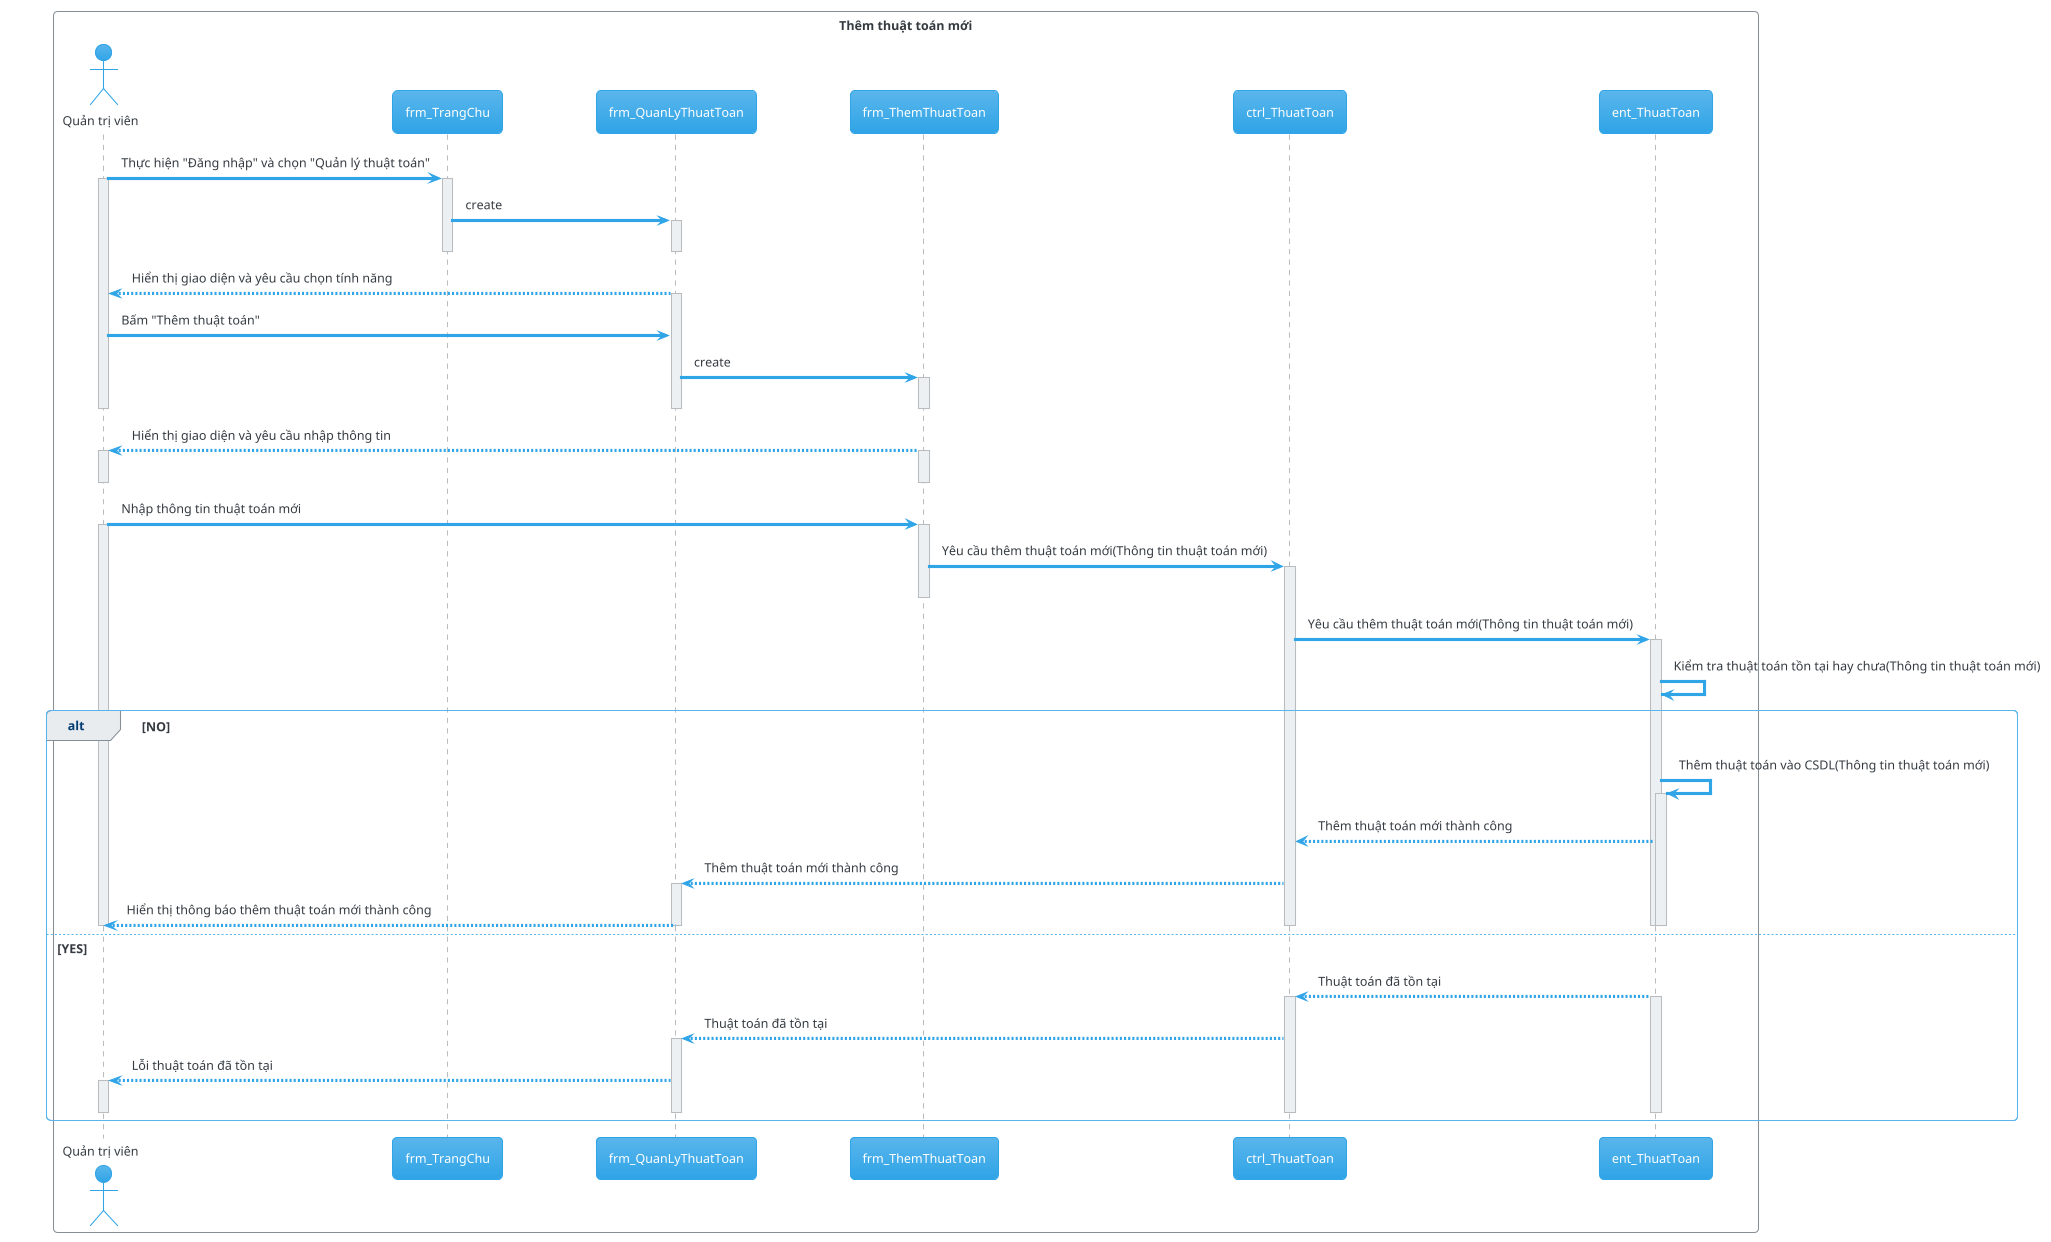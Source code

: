 @startuml

!theme cerulean

skinparam backgroundColor #FFFFFF

box "Thêm thuật toán mới" #White
	actor "Quản trị viên" as user
	participant frm_TrangChu as homepage
	participant frm_QuanLyThuatToan as algorithm_management
	participant frm_ThemThuatToan as add_algorithm
	participant ctrl_ThuatToan as ctrl_algorithm
	participant ent_ThuatToan as ent_algorithm

	user -> homepage: Thực hiện "Đăng nhập" và chọn "Quản lý thuật toán"

	activate user

	activate homepage

	homepage -> algorithm_management: create

	activate algorithm_management

	deactivate algorithm_management

	deactivate homepage

	algorithm_management --> user: Hiển thị giao diện và yêu cầu chọn tính năng

	activate algorithm_management

	user -> algorithm_management: Bấm "Thêm thuật toán"

	algorithm_management -> add_algorithm: create

	activate add_algorithm

	deactivate add_algorithm

	deactivate algorithm_management

	deactivate user

	add_algorithm --> user: Hiển thị giao diện và yêu cầu nhập thông tin
	
	activate user

	deactivate user

	activate add_algorithm

	deactivate add_algorithm

	user -> add_algorithm: Nhập thông tin thuật toán mới

	activate add_algorithm

	activate user

	add_algorithm -> ctrl_algorithm: Yêu cầu thêm thuật toán mới(Thông tin thuật toán mới)

	activate ctrl_algorithm

	deactivate add_algorithm

	ctrl_algorithm -> ent_algorithm: Yêu cầu thêm thuật toán mới(Thông tin thuật toán mới)

	activate ent_algorithm

	ent_algorithm -> ent_algorithm: Kiểm tra thuật toán tồn tại hay chưa(Thông tin thuật toán mới)

	alt NO
		ent_algorithm -> ent_algorithm: Thêm thuật toán vào CSDL(Thông tin thuật toán mới)

		activate ent_algorithm

		ent_algorithm --> ctrl_algorithm: Thêm thuật toán mới thành công

		ctrl_algorithm --> algorithm_management: Thêm thuật toán mới thành công

		activate algorithm_management

		algorithm_management --> user: Hiển thị thông báo thêm thuật toán mới thành công

		deactivate algorithm_management

		deactivate ent_algorithm

		deactivate ent_algorithm

		deactivate ctrl_algorithm

		deactivate user

		deactivate add_algorithm
	else YES
		ent_algorithm --> ctrl_algorithm: Thuật toán đã tồn tại

		activate ent_algorithm

		activate ctrl_algorithm

		ctrl_algorithm --> algorithm_management: Thuật toán đã tồn tại

		activate algorithm_management

		algorithm_management --> user: Lỗi thuật toán đã tồn tại

		activate user

		deactivate user

		deactivate algorithm_management

		deactivate ctrl_algorithm

		deactivate ent_algorithm
	end
end box

@enduml


